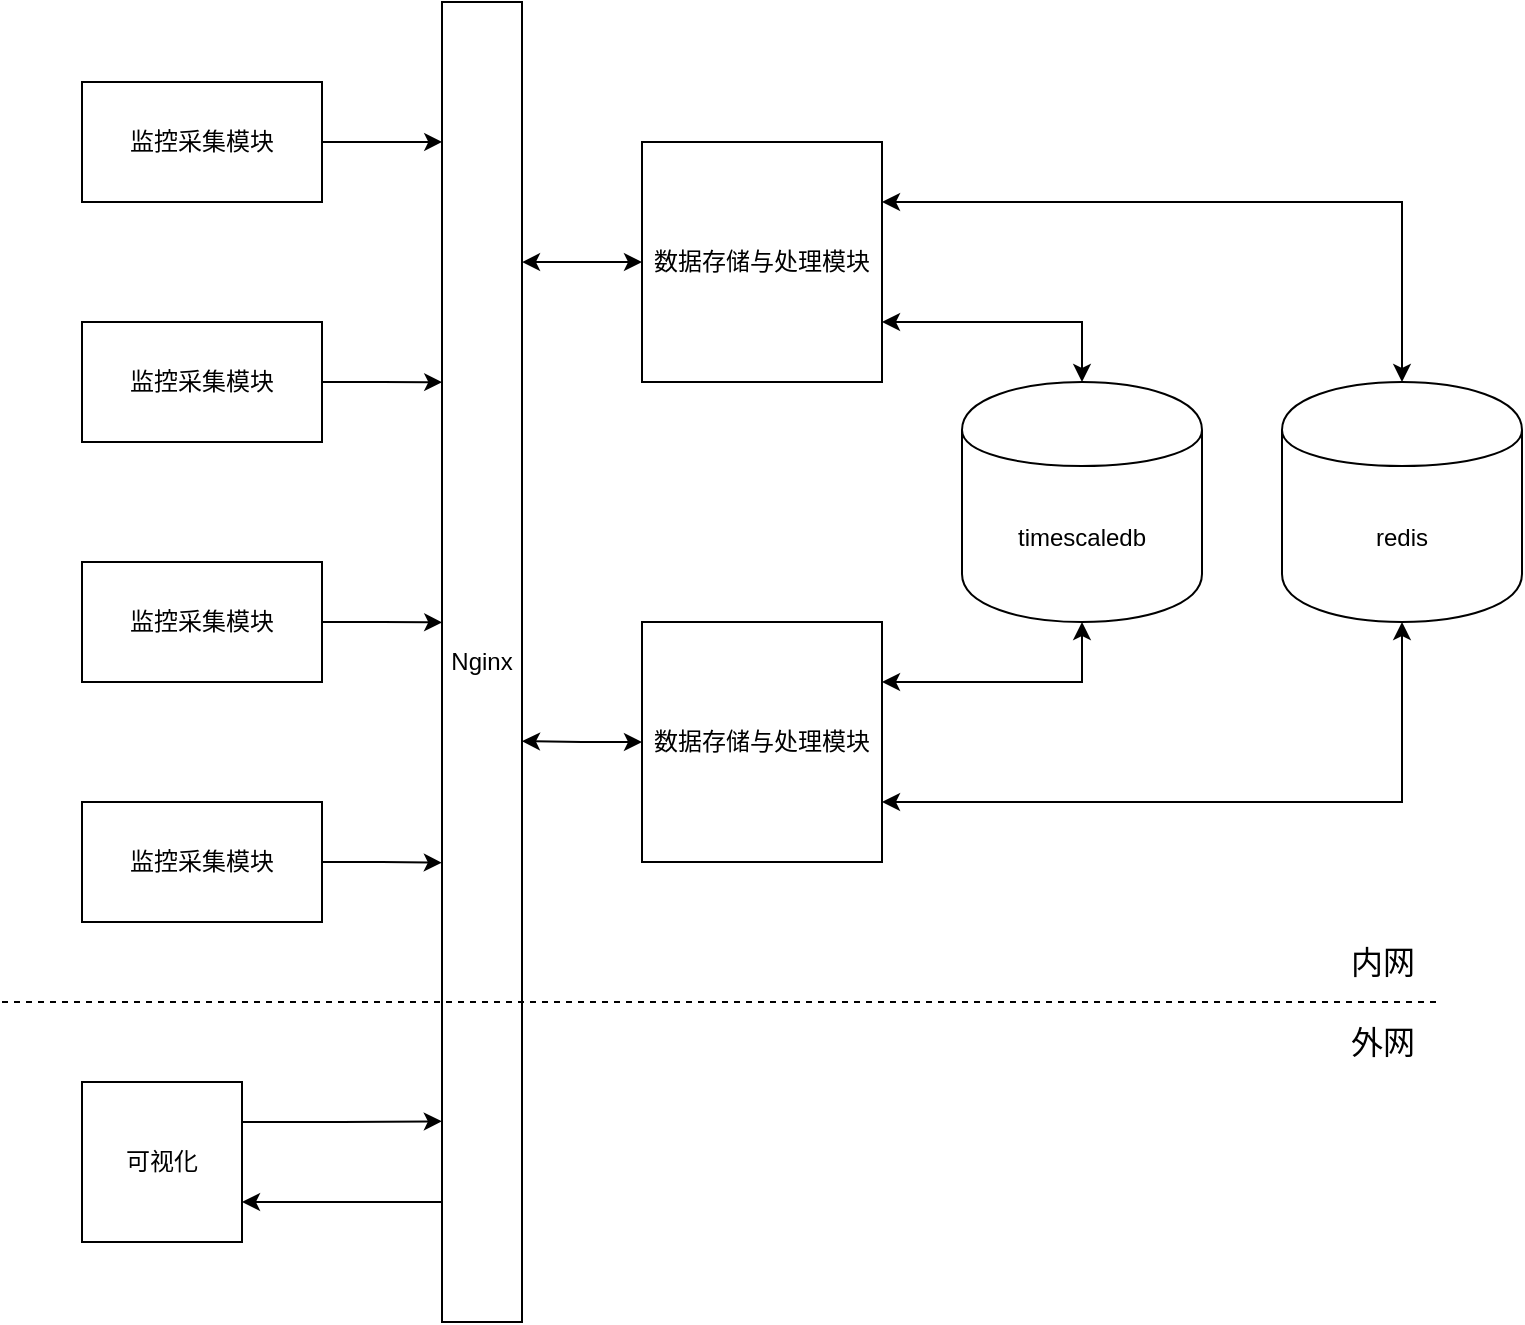 <mxfile version="13.0.3" type="device"><diagram id="EZ7MM63Pr3k5tbCEvU1o" name="Page-1"><mxGraphModel dx="1185" dy="702" grid="1" gridSize="10" guides="1" tooltips="1" connect="1" arrows="1" fold="1" page="1" pageScale="1" pageWidth="827" pageHeight="1169" math="0" shadow="0"><root><mxCell id="0"/><mxCell id="1" parent="0"/><mxCell id="Mw6fjHNYAxNJtRqvdc4F-33" style="edgeStyle=orthogonalEdgeStyle;rounded=0;orthogonalLoop=1;jettySize=auto;html=1;exitX=1;exitY=0.5;exitDx=0;exitDy=0;entryX=0.003;entryY=0.106;entryDx=0;entryDy=0;entryPerimeter=0;fillColor=none;" edge="1" parent="1" source="Mw6fjHNYAxNJtRqvdc4F-1" target="Mw6fjHNYAxNJtRqvdc4F-28"><mxGeometry relative="1" as="geometry"/></mxCell><mxCell id="Mw6fjHNYAxNJtRqvdc4F-1" value="监控采集模块" style="rounded=0;whiteSpace=wrap;html=1;" vertex="1" parent="1"><mxGeometry x="80" y="160" width="120" height="60" as="geometry"/></mxCell><mxCell id="Mw6fjHNYAxNJtRqvdc4F-34" style="edgeStyle=orthogonalEdgeStyle;rounded=0;orthogonalLoop=1;jettySize=auto;html=1;exitX=1;exitY=0.5;exitDx=0;exitDy=0;entryX=0.003;entryY=0.288;entryDx=0;entryDy=0;entryPerimeter=0;fillColor=none;" edge="1" parent="1" source="Mw6fjHNYAxNJtRqvdc4F-2" target="Mw6fjHNYAxNJtRqvdc4F-28"><mxGeometry relative="1" as="geometry"><Array as="points"><mxPoint x="230" y="310"/></Array></mxGeometry></mxCell><mxCell id="Mw6fjHNYAxNJtRqvdc4F-2" value="&lt;span&gt;监控采集模块&lt;/span&gt;" style="rounded=0;whiteSpace=wrap;html=1;" vertex="1" parent="1"><mxGeometry x="80" y="280" width="120" height="60" as="geometry"/></mxCell><mxCell id="Mw6fjHNYAxNJtRqvdc4F-35" style="edgeStyle=orthogonalEdgeStyle;rounded=0;orthogonalLoop=1;jettySize=auto;html=1;exitX=1;exitY=0.5;exitDx=0;exitDy=0;entryX=0.003;entryY=0.47;entryDx=0;entryDy=0;entryPerimeter=0;fillColor=none;" edge="1" parent="1" source="Mw6fjHNYAxNJtRqvdc4F-3" target="Mw6fjHNYAxNJtRqvdc4F-28"><mxGeometry relative="1" as="geometry"><Array as="points"><mxPoint x="230" y="430"/></Array></mxGeometry></mxCell><mxCell id="Mw6fjHNYAxNJtRqvdc4F-3" value="&lt;span&gt;监控采集模块&lt;/span&gt;" style="rounded=0;whiteSpace=wrap;html=1;" vertex="1" parent="1"><mxGeometry x="80" y="400" width="120" height="60" as="geometry"/></mxCell><mxCell id="Mw6fjHNYAxNJtRqvdc4F-37" style="edgeStyle=orthogonalEdgeStyle;rounded=0;orthogonalLoop=1;jettySize=auto;html=1;exitX=1;exitY=0.5;exitDx=0;exitDy=0;entryX=-0.002;entryY=0.652;entryDx=0;entryDy=0;entryPerimeter=0;fillColor=none;" edge="1" parent="1" source="Mw6fjHNYAxNJtRqvdc4F-4" target="Mw6fjHNYAxNJtRqvdc4F-28"><mxGeometry relative="1" as="geometry"><Array as="points"><mxPoint x="230" y="550"/></Array></mxGeometry></mxCell><mxCell id="Mw6fjHNYAxNJtRqvdc4F-4" value="&lt;span&gt;监控采集模块&lt;/span&gt;" style="rounded=0;whiteSpace=wrap;html=1;" vertex="1" parent="1"><mxGeometry x="80" y="520" width="120" height="60" as="geometry"/></mxCell><mxCell id="Mw6fjHNYAxNJtRqvdc4F-43" style="edgeStyle=orthogonalEdgeStyle;rounded=0;orthogonalLoop=1;jettySize=auto;html=1;exitX=0;exitY=0.5;exitDx=0;exitDy=0;entryX=1;entryY=0.197;entryDx=0;entryDy=0;entryPerimeter=0;startArrow=classic;startFill=1;endArrow=classic;endFill=1;fillColor=none;fontSize=16;" edge="1" parent="1" source="Mw6fjHNYAxNJtRqvdc4F-6" target="Mw6fjHNYAxNJtRqvdc4F-28"><mxGeometry relative="1" as="geometry"/></mxCell><mxCell id="Mw6fjHNYAxNJtRqvdc4F-48" style="edgeStyle=orthogonalEdgeStyle;rounded=0;orthogonalLoop=1;jettySize=auto;html=1;exitX=1;exitY=0.25;exitDx=0;exitDy=0;entryX=0.5;entryY=0;entryDx=0;entryDy=0;startArrow=classic;startFill=1;endArrow=classic;endFill=1;fillColor=none;fontSize=16;" edge="1" parent="1" source="Mw6fjHNYAxNJtRqvdc4F-6" target="Mw6fjHNYAxNJtRqvdc4F-24"><mxGeometry relative="1" as="geometry"/></mxCell><mxCell id="Mw6fjHNYAxNJtRqvdc4F-49" style="edgeStyle=orthogonalEdgeStyle;rounded=0;orthogonalLoop=1;jettySize=auto;html=1;exitX=1;exitY=0.75;exitDx=0;exitDy=0;entryX=0.5;entryY=0;entryDx=0;entryDy=0;startArrow=classic;startFill=1;endArrow=classic;endFill=1;fillColor=none;fontSize=16;" edge="1" parent="1" source="Mw6fjHNYAxNJtRqvdc4F-6" target="Mw6fjHNYAxNJtRqvdc4F-9"><mxGeometry relative="1" as="geometry"/></mxCell><mxCell id="Mw6fjHNYAxNJtRqvdc4F-6" value="数据存储与处理模块" style="whiteSpace=wrap;html=1;aspect=fixed;" vertex="1" parent="1"><mxGeometry x="360" y="190" width="120" height="120" as="geometry"/></mxCell><mxCell id="Mw6fjHNYAxNJtRqvdc4F-44" style="edgeStyle=orthogonalEdgeStyle;rounded=0;orthogonalLoop=1;jettySize=auto;html=1;exitX=0;exitY=0.5;exitDx=0;exitDy=0;entryX=1;entryY=0.56;entryDx=0;entryDy=0;entryPerimeter=0;startArrow=classic;startFill=1;endArrow=classic;endFill=1;fillColor=none;fontSize=16;" edge="1" parent="1" source="Mw6fjHNYAxNJtRqvdc4F-7" target="Mw6fjHNYAxNJtRqvdc4F-28"><mxGeometry relative="1" as="geometry"><Array as="points"><mxPoint x="330" y="490"/></Array></mxGeometry></mxCell><mxCell id="Mw6fjHNYAxNJtRqvdc4F-50" style="edgeStyle=orthogonalEdgeStyle;rounded=0;orthogonalLoop=1;jettySize=auto;html=1;exitX=1;exitY=0.25;exitDx=0;exitDy=0;entryX=0.5;entryY=1;entryDx=0;entryDy=0;startArrow=classic;startFill=1;endArrow=classic;endFill=1;fillColor=none;fontSize=16;" edge="1" parent="1" source="Mw6fjHNYAxNJtRqvdc4F-7" target="Mw6fjHNYAxNJtRqvdc4F-9"><mxGeometry relative="1" as="geometry"/></mxCell><mxCell id="Mw6fjHNYAxNJtRqvdc4F-51" style="edgeStyle=orthogonalEdgeStyle;rounded=0;orthogonalLoop=1;jettySize=auto;html=1;exitX=1;exitY=0.75;exitDx=0;exitDy=0;entryX=0.5;entryY=1;entryDx=0;entryDy=0;startArrow=classic;startFill=1;endArrow=classic;endFill=1;fillColor=none;fontSize=16;" edge="1" parent="1" source="Mw6fjHNYAxNJtRqvdc4F-7" target="Mw6fjHNYAxNJtRqvdc4F-24"><mxGeometry relative="1" as="geometry"/></mxCell><mxCell id="Mw6fjHNYAxNJtRqvdc4F-7" value="&lt;span&gt;数据存储与处理模块&lt;/span&gt;" style="whiteSpace=wrap;html=1;aspect=fixed;" vertex="1" parent="1"><mxGeometry x="360" y="430" width="120" height="120" as="geometry"/></mxCell><mxCell id="Mw6fjHNYAxNJtRqvdc4F-9" value="timescaledb" style="shape=cylinder;whiteSpace=wrap;html=1;boundedLbl=1;backgroundOutline=1;" vertex="1" parent="1"><mxGeometry x="520" y="310" width="120" height="120" as="geometry"/></mxCell><mxCell id="Mw6fjHNYAxNJtRqvdc4F-24" value="redis" style="shape=cylinder;whiteSpace=wrap;html=1;boundedLbl=1;backgroundOutline=1;" vertex="1" parent="1"><mxGeometry x="680" y="310" width="120" height="120" as="geometry"/></mxCell><mxCell id="Mw6fjHNYAxNJtRqvdc4F-38" style="edgeStyle=orthogonalEdgeStyle;rounded=0;orthogonalLoop=1;jettySize=auto;html=1;exitX=1;exitY=0.25;exitDx=0;exitDy=0;entryX=-0.002;entryY=0.848;entryDx=0;entryDy=0;entryPerimeter=0;fillColor=none;" edge="1" parent="1" source="Mw6fjHNYAxNJtRqvdc4F-25" target="Mw6fjHNYAxNJtRqvdc4F-28"><mxGeometry relative="1" as="geometry"><Array as="points"><mxPoint x="210" y="680"/></Array></mxGeometry></mxCell><mxCell id="Mw6fjHNYAxNJtRqvdc4F-39" style="edgeStyle=orthogonalEdgeStyle;rounded=0;orthogonalLoop=1;jettySize=auto;html=1;exitX=1;exitY=0.75;exitDx=0;exitDy=0;entryX=0.003;entryY=0.909;entryDx=0;entryDy=0;entryPerimeter=0;fillColor=none;startArrow=classic;startFill=1;endArrow=none;endFill=0;" edge="1" parent="1" source="Mw6fjHNYAxNJtRqvdc4F-25" target="Mw6fjHNYAxNJtRqvdc4F-28"><mxGeometry relative="1" as="geometry"><Array as="points"><mxPoint x="210" y="720"/></Array></mxGeometry></mxCell><mxCell id="Mw6fjHNYAxNJtRqvdc4F-25" value="可视化" style="whiteSpace=wrap;html=1;aspect=fixed;" vertex="1" parent="1"><mxGeometry x="80" y="660" width="80" height="80" as="geometry"/></mxCell><mxCell id="Mw6fjHNYAxNJtRqvdc4F-28" value="Nginx" style="rounded=0;whiteSpace=wrap;html=1;fillColor=#ffffff;" vertex="1" parent="1"><mxGeometry x="260" y="120" width="40" height="660" as="geometry"/></mxCell><mxCell id="Mw6fjHNYAxNJtRqvdc4F-40" value="" style="endArrow=none;dashed=1;html=1;fillColor=none;" edge="1" parent="1"><mxGeometry width="50" height="50" relative="1" as="geometry"><mxPoint x="40" y="620" as="sourcePoint"/><mxPoint x="760" y="620" as="targetPoint"/></mxGeometry></mxCell><mxCell id="Mw6fjHNYAxNJtRqvdc4F-41" value="内网" style="edgeLabel;html=1;align=center;verticalAlign=middle;resizable=0;points=[];fontSize=16;" vertex="1" connectable="0" parent="Mw6fjHNYAxNJtRqvdc4F-40"><mxGeometry x="0.464" y="2" relative="1" as="geometry"><mxPoint x="163" y="-18" as="offset"/></mxGeometry></mxCell><mxCell id="Mw6fjHNYAxNJtRqvdc4F-42" value="外网" style="edgeLabel;html=1;align=center;verticalAlign=middle;resizable=0;points=[];fontSize=16;" vertex="1" connectable="0" parent="Mw6fjHNYAxNJtRqvdc4F-40"><mxGeometry x="0.406" y="2" relative="1" as="geometry"><mxPoint x="184" y="22" as="offset"/></mxGeometry></mxCell></root></mxGraphModel></diagram></mxfile>